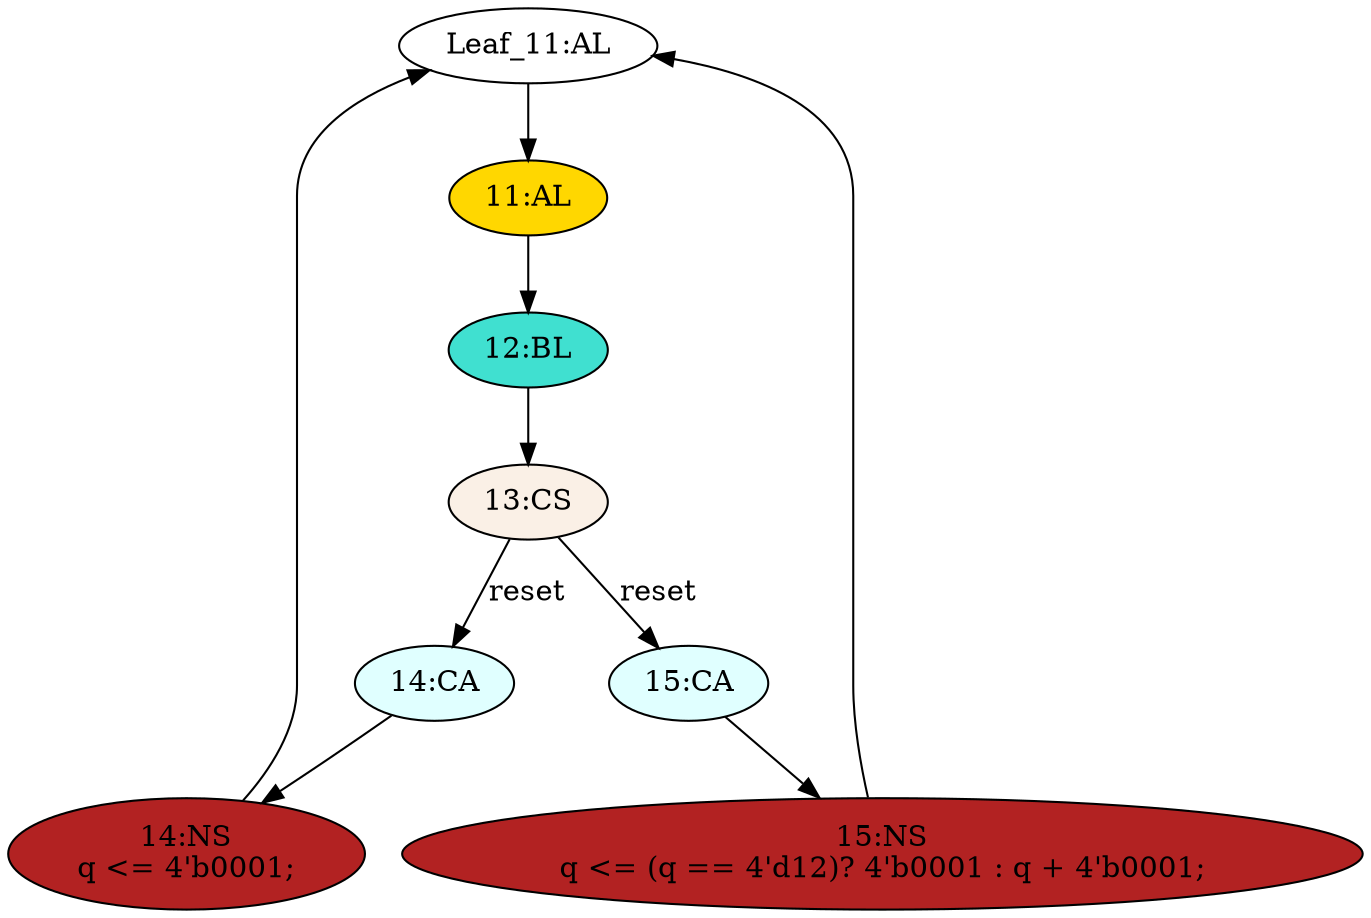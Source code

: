 strict digraph "compose( ,  )" {
	node [label="\N"];
	"Leaf_11:AL"	[def_var="['q']",
		label="Leaf_11:AL"];
	"11:AL"	[ast="<pyverilog.vparser.ast.Always object at 0x7f1152f75f10>",
		clk_sens=True,
		fillcolor=gold,
		label="11:AL",
		sens="['clk']",
		statements="[]",
		style=filled,
		typ=Always,
		use_var="['reset', 'q']"];
	"Leaf_11:AL" -> "11:AL";
	"14:CA"	[ast="<pyverilog.vparser.ast.Case object at 0x7f1152f75790>",
		fillcolor=lightcyan,
		label="14:CA",
		statements="[]",
		style=filled,
		typ=Case];
	"14:NS"	[ast="<pyverilog.vparser.ast.NonblockingSubstitution object at 0x7f1152e96910>",
		fillcolor=firebrick,
		label="14:NS
q <= 4'b0001;",
		statements="[<pyverilog.vparser.ast.NonblockingSubstitution object at 0x7f1152e96910>]",
		style=filled,
		typ=NonblockingSubstitution];
	"14:CA" -> "14:NS"	[cond="[]",
		lineno=None];
	"13:CS"	[ast="<pyverilog.vparser.ast.CaseStatement object at 0x7f1152ef7390>",
		fillcolor=linen,
		label="13:CS",
		statements="[]",
		style=filled,
		typ=CaseStatement];
	"13:CS" -> "14:CA"	[cond="['reset']",
		label=reset,
		lineno=13];
	"15:CA"	[ast="<pyverilog.vparser.ast.Case object at 0x7f1152e96bd0>",
		fillcolor=lightcyan,
		label="15:CA",
		statements="[]",
		style=filled,
		typ=Case];
	"13:CS" -> "15:CA"	[cond="['reset']",
		label=reset,
		lineno=13];
	"12:BL"	[ast="<pyverilog.vparser.ast.Block object at 0x7f1152f75690>",
		fillcolor=turquoise,
		label="12:BL",
		statements="[]",
		style=filled,
		typ=Block];
	"12:BL" -> "13:CS"	[cond="[]",
		lineno=None];
	"15:NS"	[ast="<pyverilog.vparser.ast.NonblockingSubstitution object at 0x7f1152ee3890>",
		fillcolor=firebrick,
		label="15:NS
q <= (q == 4'd12)? 4'b0001 : q + 4'b0001;",
		statements="[<pyverilog.vparser.ast.NonblockingSubstitution object at 0x7f1152ee3890>]",
		style=filled,
		typ=NonblockingSubstitution];
	"15:NS" -> "Leaf_11:AL"	[cond="[]",
		lineno=None];
	"15:CA" -> "15:NS"	[cond="[]",
		lineno=None];
	"11:AL" -> "12:BL"	[cond="[]",
		lineno=None];
	"14:NS" -> "Leaf_11:AL"	[cond="[]",
		lineno=None];
}

